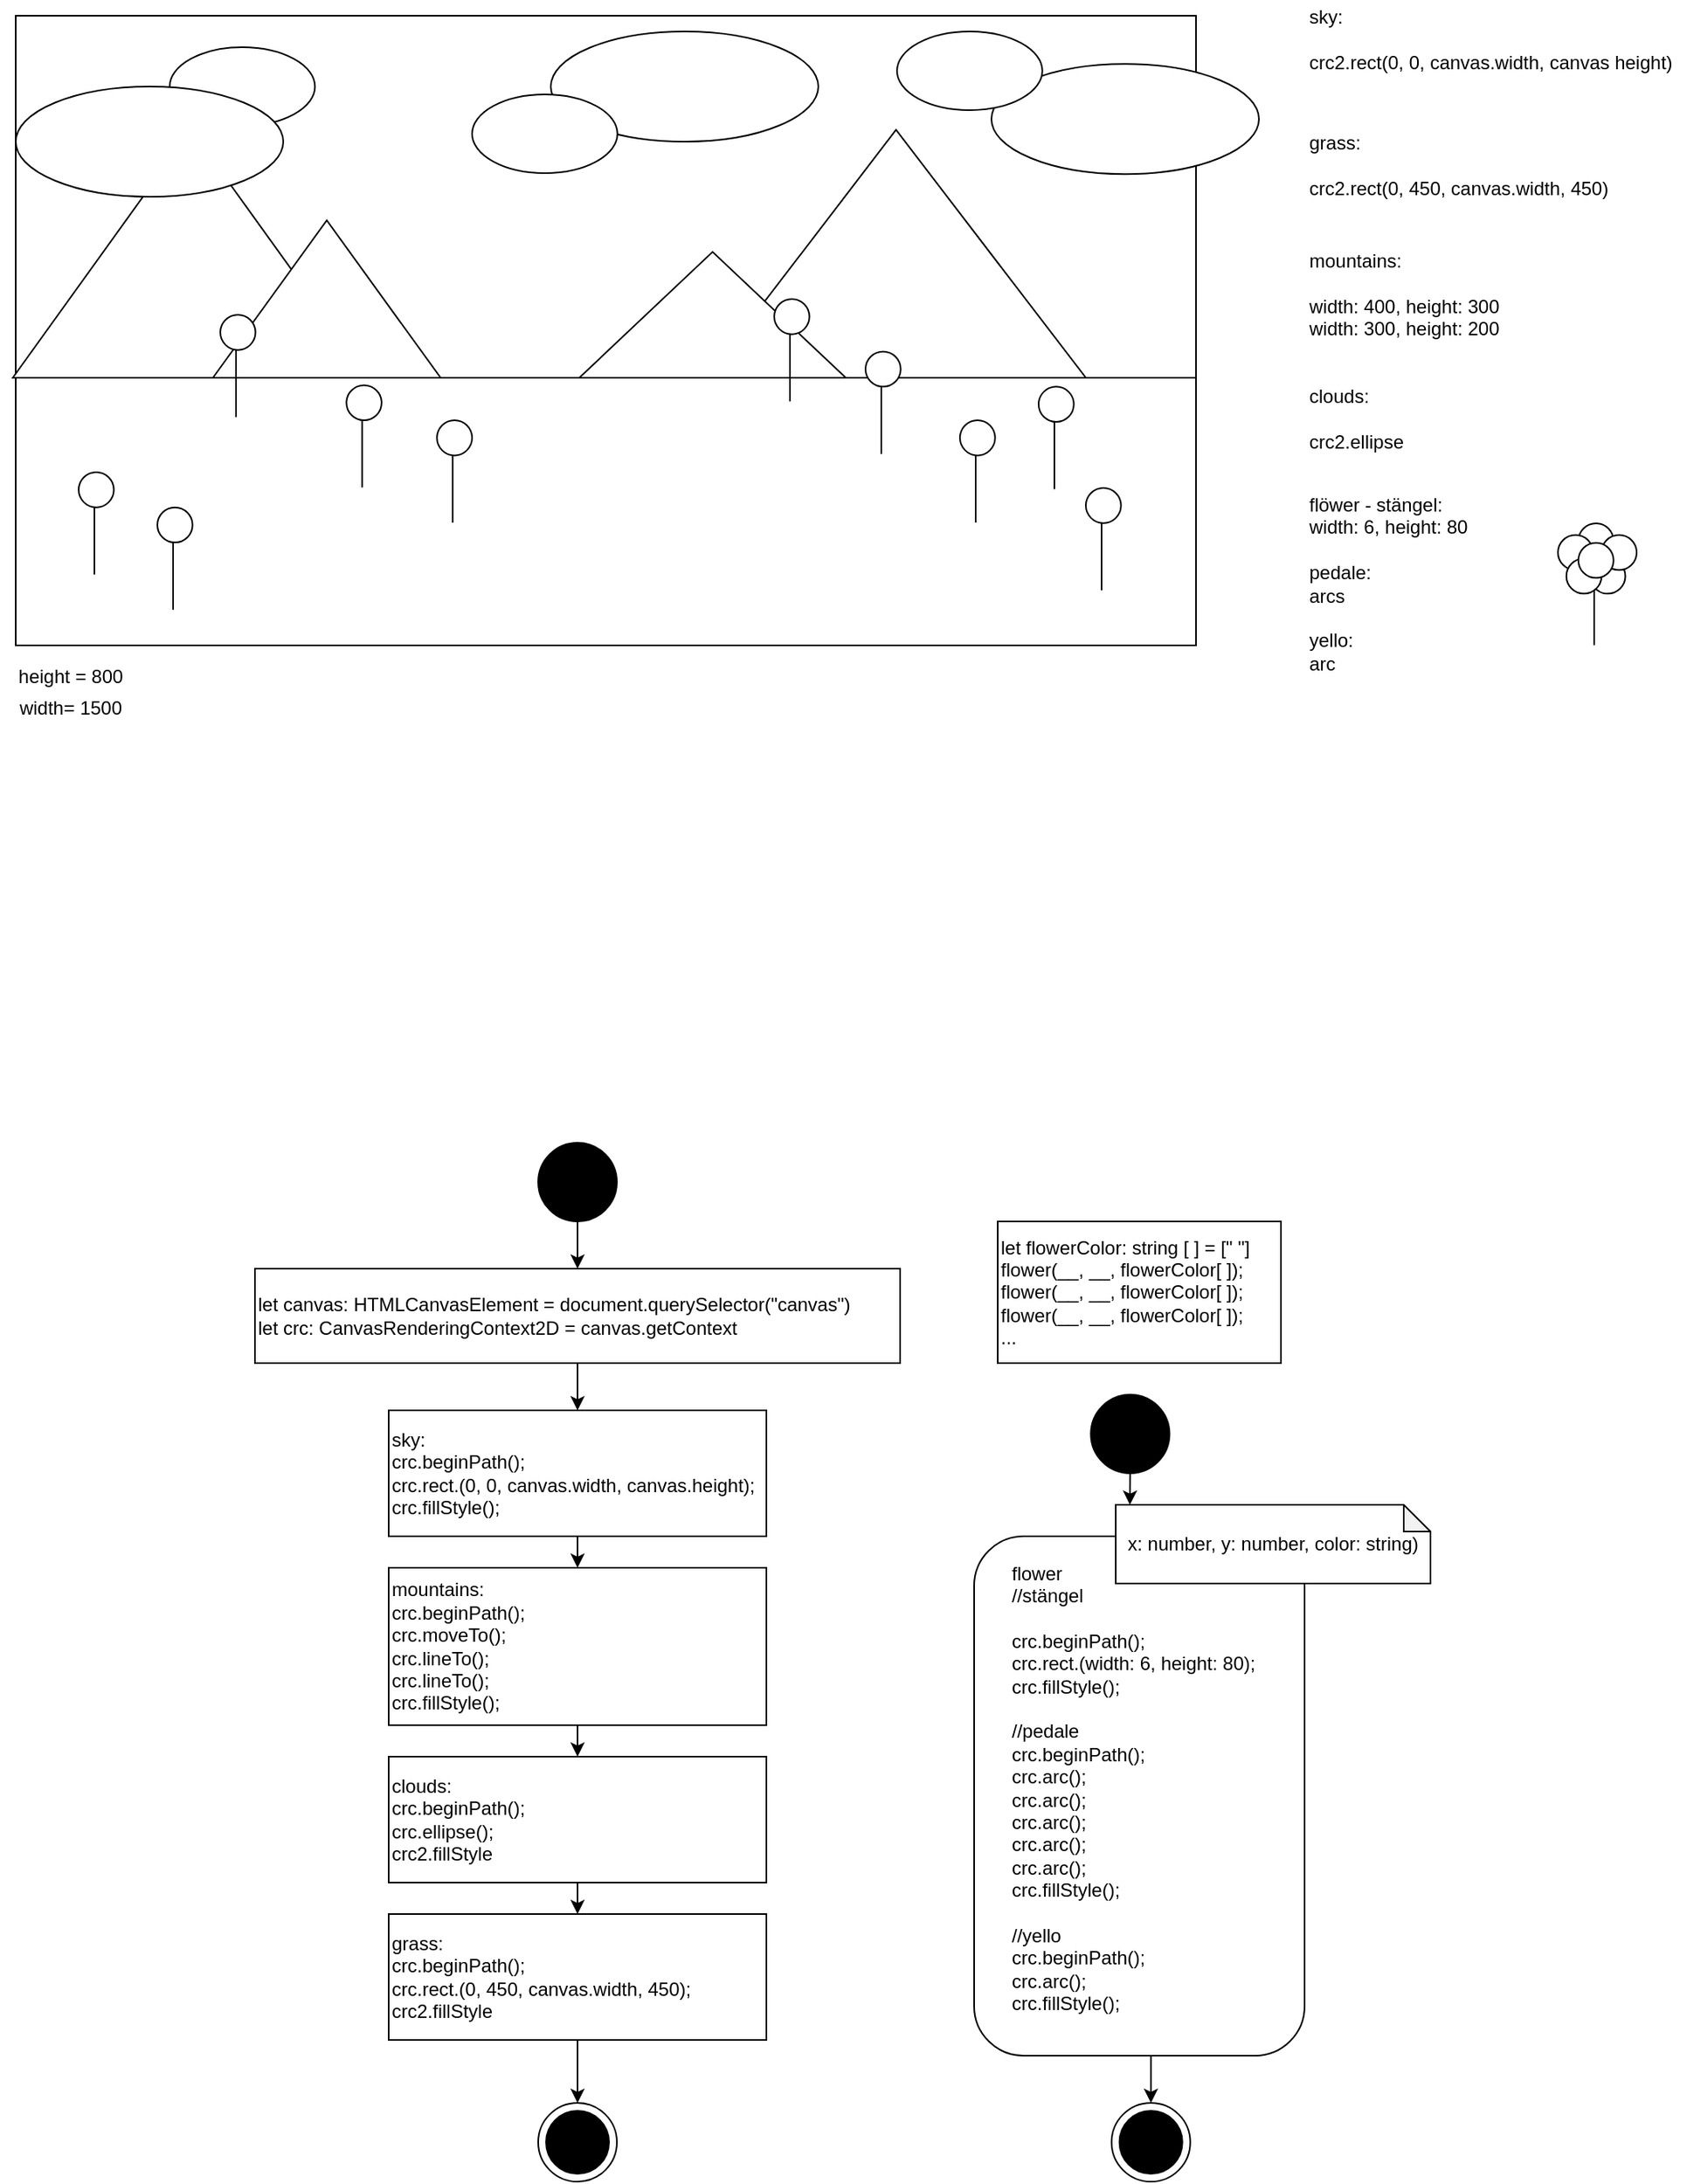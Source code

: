 <mxfile version="14.6.13" type="device"><diagram id="CB3VdxcIu9SX_x98VI6c" name="Page-1"><mxGraphModel dx="2747" dy="1247" grid="1" gridSize="10" guides="1" tooltips="1" connect="1" arrows="1" fold="1" page="1" pageScale="1" pageWidth="1169" pageHeight="827" math="0" shadow="0"><root><mxCell id="0"/><mxCell id="1" parent="0"/><mxCell id="6sSe7KlFRVSt4GX3rTPw-1" value="" style="rounded=0;whiteSpace=wrap;html=1;" parent="1" vertex="1"><mxGeometry x="59" y="194" width="750" height="400" as="geometry"/></mxCell><mxCell id="6sSe7KlFRVSt4GX3rTPw-2" value="" style="rounded=0;whiteSpace=wrap;html=1;" parent="1" vertex="1"><mxGeometry x="59" y="424" width="750" height="170" as="geometry"/></mxCell><mxCell id="jPpT3p6YUMCDIQQB51Po-1" value="" style="triangle;whiteSpace=wrap;html=1;rotation=-90;" parent="1" vertex="1"><mxGeometry x="539.63" y="224.63" width="157.5" height="241.25" as="geometry"/></mxCell><mxCell id="jPpT3p6YUMCDIQQB51Po-2" value="" style="triangle;whiteSpace=wrap;html=1;rotation=-90;" parent="1" vertex="1"><mxGeometry x="461.81" y="299.32" width="80" height="169.37" as="geometry"/></mxCell><mxCell id="jPpT3p6YUMCDIQQB51Po-3" value="" style="triangle;whiteSpace=wrap;html=1;rotation=-90;" parent="1" vertex="1"><mxGeometry x="91.65" y="231.98" width="157.5" height="226.56" as="geometry"/></mxCell><mxCell id="jPpT3p6YUMCDIQQB51Po-4" value="" style="triangle;whiteSpace=wrap;html=1;rotation=-90;" parent="1" vertex="1"><mxGeometry x="206.65" y="301.67" width="100" height="144.68" as="geometry"/></mxCell><mxCell id="jPpT3p6YUMCDIQQB51Po-6" value="" style="ellipse;whiteSpace=wrap;html=1;" parent="1" vertex="1"><mxGeometry x="399" y="204" width="170" height="70" as="geometry"/></mxCell><mxCell id="jPpT3p6YUMCDIQQB51Po-7" value="" style="ellipse;whiteSpace=wrap;html=1;" parent="1" vertex="1"><mxGeometry x="349" y="244" width="92.35" height="50" as="geometry"/></mxCell><mxCell id="jPpT3p6YUMCDIQQB51Po-8" value="" style="ellipse;whiteSpace=wrap;html=1;" parent="1" vertex="1"><mxGeometry x="679" y="224.63" width="170" height="70" as="geometry"/></mxCell><mxCell id="jPpT3p6YUMCDIQQB51Po-9" value="" style="ellipse;whiteSpace=wrap;html=1;" parent="1" vertex="1"><mxGeometry x="619" y="204" width="92.35" height="50" as="geometry"/></mxCell><mxCell id="jPpT3p6YUMCDIQQB51Po-10" value="" style="ellipse;whiteSpace=wrap;html=1;" parent="1" vertex="1"><mxGeometry x="156.8" y="214" width="92.35" height="50" as="geometry"/></mxCell><mxCell id="jPpT3p6YUMCDIQQB51Po-11" value="" style="ellipse;whiteSpace=wrap;html=1;" parent="1" vertex="1"><mxGeometry x="59.0" y="239" width="170" height="70" as="geometry"/></mxCell><mxCell id="jPpT3p6YUMCDIQQB51Po-13" value="" style="endArrow=none;html=1;" parent="1" edge="1"><mxGeometry width="50" height="50" relative="1" as="geometry"><mxPoint x="109" y="549.01" as="sourcePoint"/><mxPoint x="109" y="499" as="targetPoint"/></mxGeometry></mxCell><mxCell id="jPpT3p6YUMCDIQQB51Po-14" value="" style="ellipse;whiteSpace=wrap;html=1;aspect=fixed;" parent="1" vertex="1"><mxGeometry x="99" y="484" width="22.33" height="22.33" as="geometry"/></mxCell><mxCell id="jPpT3p6YUMCDIQQB51Po-15" value="" style="endArrow=none;html=1;" parent="1" edge="1"><mxGeometry width="50" height="50" relative="1" as="geometry"><mxPoint x="199" y="449.01" as="sourcePoint"/><mxPoint x="199" y="399" as="targetPoint"/></mxGeometry></mxCell><mxCell id="jPpT3p6YUMCDIQQB51Po-16" value="" style="ellipse;whiteSpace=wrap;html=1;aspect=fixed;" parent="1" vertex="1"><mxGeometry x="189" y="384" width="22.33" height="22.33" as="geometry"/></mxCell><mxCell id="jPpT3p6YUMCDIQQB51Po-17" value="" style="endArrow=none;html=1;" parent="1" edge="1"><mxGeometry width="50" height="50" relative="1" as="geometry"><mxPoint x="159" y="571.34" as="sourcePoint"/><mxPoint x="159" y="521.33" as="targetPoint"/></mxGeometry></mxCell><mxCell id="jPpT3p6YUMCDIQQB51Po-18" value="" style="ellipse;whiteSpace=wrap;html=1;aspect=fixed;" parent="1" vertex="1"><mxGeometry x="149" y="506.33" width="22.33" height="22.33" as="geometry"/></mxCell><mxCell id="jPpT3p6YUMCDIQQB51Po-19" value="" style="endArrow=none;html=1;" parent="1" edge="1"><mxGeometry width="50" height="50" relative="1" as="geometry"><mxPoint x="279.15" y="493.7" as="sourcePoint"/><mxPoint x="279.15" y="443.69" as="targetPoint"/></mxGeometry></mxCell><mxCell id="jPpT3p6YUMCDIQQB51Po-20" value="" style="ellipse;whiteSpace=wrap;html=1;aspect=fixed;" parent="1" vertex="1"><mxGeometry x="269.15" y="428.69" width="22.33" height="22.33" as="geometry"/></mxCell><mxCell id="jPpT3p6YUMCDIQQB51Po-21" value="" style="endArrow=none;html=1;" parent="1" edge="1"><mxGeometry width="50" height="50" relative="1" as="geometry"><mxPoint x="336.65" y="516.03" as="sourcePoint"/><mxPoint x="336.65" y="466.02" as="targetPoint"/></mxGeometry></mxCell><mxCell id="jPpT3p6YUMCDIQQB51Po-22" value="" style="ellipse;whiteSpace=wrap;html=1;aspect=fixed;" parent="1" vertex="1"><mxGeometry x="326.65" y="451.02" width="22.33" height="22.33" as="geometry"/></mxCell><mxCell id="jPpT3p6YUMCDIQQB51Po-23" value="" style="endArrow=none;html=1;" parent="1" edge="1"><mxGeometry width="50" height="50" relative="1" as="geometry"><mxPoint x="551" y="439.01" as="sourcePoint"/><mxPoint x="551" y="389" as="targetPoint"/></mxGeometry></mxCell><mxCell id="jPpT3p6YUMCDIQQB51Po-24" value="" style="ellipse;whiteSpace=wrap;html=1;aspect=fixed;" parent="1" vertex="1"><mxGeometry x="541" y="374" width="22.33" height="22.33" as="geometry"/></mxCell><mxCell id="jPpT3p6YUMCDIQQB51Po-25" value="" style="endArrow=none;html=1;" parent="1" edge="1"><mxGeometry width="50" height="50" relative="1" as="geometry"><mxPoint x="609" y="472.36" as="sourcePoint"/><mxPoint x="609" y="422.35" as="targetPoint"/></mxGeometry></mxCell><mxCell id="jPpT3p6YUMCDIQQB51Po-26" value="" style="ellipse;whiteSpace=wrap;html=1;aspect=fixed;" parent="1" vertex="1"><mxGeometry x="599" y="407.35" width="22.33" height="22.33" as="geometry"/></mxCell><mxCell id="jPpT3p6YUMCDIQQB51Po-27" value="" style="endArrow=none;html=1;" parent="1" edge="1"><mxGeometry width="50" height="50" relative="1" as="geometry"><mxPoint x="669" y="516.03" as="sourcePoint"/><mxPoint x="669" y="466.02" as="targetPoint"/></mxGeometry></mxCell><mxCell id="jPpT3p6YUMCDIQQB51Po-28" value="" style="ellipse;whiteSpace=wrap;html=1;aspect=fixed;" parent="1" vertex="1"><mxGeometry x="659" y="451.02" width="22.33" height="22.33" as="geometry"/></mxCell><mxCell id="jPpT3p6YUMCDIQQB51Po-29" value="" style="endArrow=none;html=1;" parent="1" edge="1"><mxGeometry width="50" height="50" relative="1" as="geometry"><mxPoint x="719" y="494.69" as="sourcePoint"/><mxPoint x="719" y="444.68" as="targetPoint"/></mxGeometry></mxCell><mxCell id="jPpT3p6YUMCDIQQB51Po-30" value="" style="ellipse;whiteSpace=wrap;html=1;aspect=fixed;" parent="1" vertex="1"><mxGeometry x="709" y="429.68" width="22.33" height="22.33" as="geometry"/></mxCell><mxCell id="jPpT3p6YUMCDIQQB51Po-31" value="" style="endArrow=none;html=1;" parent="1" edge="1"><mxGeometry width="50" height="50" relative="1" as="geometry"><mxPoint x="749" y="559.01" as="sourcePoint"/><mxPoint x="749" y="509" as="targetPoint"/></mxGeometry></mxCell><mxCell id="jPpT3p6YUMCDIQQB51Po-32" value="" style="ellipse;whiteSpace=wrap;html=1;aspect=fixed;" parent="1" vertex="1"><mxGeometry x="739" y="494" width="22.33" height="22.33" as="geometry"/></mxCell><mxCell id="jPpT3p6YUMCDIQQB51Po-33" value="width= 1500" style="text;html=1;strokeColor=none;fillColor=none;align=center;verticalAlign=middle;whiteSpace=wrap;rounded=0;" parent="1" vertex="1"><mxGeometry x="49" y="624" width="90" height="20" as="geometry"/></mxCell><mxCell id="jPpT3p6YUMCDIQQB51Po-34" value="height = 800" style="text;html=1;strokeColor=none;fillColor=none;align=center;verticalAlign=middle;whiteSpace=wrap;rounded=0;" parent="1" vertex="1"><mxGeometry x="49" y="604" width="90" height="20" as="geometry"/></mxCell><mxCell id="jPpT3p6YUMCDIQQB51Po-36" value="sky: &lt;br&gt;&lt;br&gt;crc2.rect(0, 0, canvas.width, canvas height)" style="text;html=1;strokeColor=none;fillColor=none;align=left;verticalAlign=middle;whiteSpace=wrap;rounded=0;" parent="1" vertex="1"><mxGeometry x="879" y="184" width="241" height="50" as="geometry"/></mxCell><mxCell id="jPpT3p6YUMCDIQQB51Po-39" value="" style="endArrow=none;html=1;" parent="1" edge="1"><mxGeometry width="50" height="50" relative="1" as="geometry"><mxPoint x="1061.99" y="593.84" as="sourcePoint"/><mxPoint x="1061.99" y="543.83" as="targetPoint"/></mxGeometry></mxCell><mxCell id="jPpT3p6YUMCDIQQB51Po-41" value="" style="ellipse;whiteSpace=wrap;html=1;aspect=fixed;" parent="1" vertex="1"><mxGeometry x="1059.48" y="538.83" width="22.33" height="22.33" as="geometry"/></mxCell><mxCell id="jPpT3p6YUMCDIQQB51Po-42" value="" style="ellipse;whiteSpace=wrap;html=1;aspect=fixed;" parent="1" vertex="1"><mxGeometry x="1051.99" y="516.5" width="22.33" height="22.33" as="geometry"/></mxCell><mxCell id="jPpT3p6YUMCDIQQB51Po-43" value="" style="ellipse;whiteSpace=wrap;html=1;aspect=fixed;" parent="1" vertex="1"><mxGeometry x="1066.67" y="523.83" width="22.33" height="22.33" as="geometry"/></mxCell><mxCell id="jPpT3p6YUMCDIQQB51Po-44" value="" style="ellipse;whiteSpace=wrap;html=1;aspect=fixed;" parent="1" vertex="1"><mxGeometry x="1039" y="523.83" width="22.33" height="22.33" as="geometry"/></mxCell><mxCell id="jPpT3p6YUMCDIQQB51Po-45" value="" style="ellipse;whiteSpace=wrap;html=1;aspect=fixed;" parent="1" vertex="1"><mxGeometry x="1044.34" y="538.83" width="22.33" height="22.33" as="geometry"/></mxCell><mxCell id="jPpT3p6YUMCDIQQB51Po-40" value="" style="ellipse;whiteSpace=wrap;html=1;aspect=fixed;" parent="1" vertex="1"><mxGeometry x="1051.99" y="528.83" width="22.33" height="22.33" as="geometry"/></mxCell><mxCell id="vpTJLi-QxFz0uyBYNuHy-1" value="grass: &lt;br&gt;&lt;br&gt;crc2.rect(0, 450, canvas.width, 450)" style="text;html=1;strokeColor=none;fillColor=none;align=left;verticalAlign=middle;whiteSpace=wrap;rounded=0;" parent="1" vertex="1"><mxGeometry x="879" y="264" width="241" height="50" as="geometry"/></mxCell><mxCell id="vpTJLi-QxFz0uyBYNuHy-2" value="mountains: &lt;br&gt;&lt;br&gt;width: 400, height: 300&lt;br&gt;width: 300, height: 200" style="text;html=1;strokeColor=none;fillColor=none;align=left;verticalAlign=middle;whiteSpace=wrap;rounded=0;" parent="1" vertex="1"><mxGeometry x="879" y="346.33" width="241" height="50" as="geometry"/></mxCell><mxCell id="vpTJLi-QxFz0uyBYNuHy-3" value="&lt;font face=&quot;helvetica&quot;&gt;clouds:&lt;br&gt;&lt;/font&gt;&lt;br&gt;crc2.ellipse" style="text;whiteSpace=wrap;html=1;" parent="1" vertex="1"><mxGeometry x="879" y="422.19" width="150" height="60" as="geometry"/></mxCell><mxCell id="vpTJLi-QxFz0uyBYNuHy-4" value="flöwer - stängel:&lt;br&gt;width: 6, height: 80&amp;nbsp;&lt;br&gt;&lt;br&gt;pedale:&lt;br&gt;arcs&lt;br&gt;&lt;br&gt;yello:&lt;br&gt;arc" style="text;html=1;strokeColor=none;fillColor=none;align=left;verticalAlign=middle;whiteSpace=wrap;rounded=0;" parent="1" vertex="1"><mxGeometry x="879" y="496.33" width="119.85" height="117.67" as="geometry"/></mxCell><mxCell id="j-NqJyghm_Bu8OuDqNZ3-16" style="edgeStyle=orthogonalEdgeStyle;rounded=0;orthogonalLoop=1;jettySize=auto;html=1;exitX=0.5;exitY=1;exitDx=0;exitDy=0;entryX=0.5;entryY=0;entryDx=0;entryDy=0;" edge="1" parent="1" source="j-NqJyghm_Bu8OuDqNZ3-2" target="j-NqJyghm_Bu8OuDqNZ3-3"><mxGeometry relative="1" as="geometry"/></mxCell><mxCell id="j-NqJyghm_Bu8OuDqNZ3-2" value="" style="ellipse;whiteSpace=wrap;html=1;aspect=fixed;fillColor=#000000;" vertex="1" parent="1"><mxGeometry x="391" y="910" width="50" height="50" as="geometry"/></mxCell><mxCell id="j-NqJyghm_Bu8OuDqNZ3-17" style="edgeStyle=orthogonalEdgeStyle;rounded=0;orthogonalLoop=1;jettySize=auto;html=1;exitX=0.5;exitY=1;exitDx=0;exitDy=0;entryX=0.5;entryY=0;entryDx=0;entryDy=0;" edge="1" parent="1" source="j-NqJyghm_Bu8OuDqNZ3-3" target="j-NqJyghm_Bu8OuDqNZ3-7"><mxGeometry relative="1" as="geometry"/></mxCell><mxCell id="j-NqJyghm_Bu8OuDqNZ3-3" value="let canvas: HTMLCanvasElement = document.querySelector(&quot;canvas&quot;)&lt;br&gt;let crc: CanvasRenderingContext2D = canvas.getContext" style="rounded=0;whiteSpace=wrap;html=1;align=left;" vertex="1" parent="1"><mxGeometry x="211" y="990" width="410" height="60" as="geometry"/></mxCell><mxCell id="j-NqJyghm_Bu8OuDqNZ3-4" value="" style="ellipse;whiteSpace=wrap;html=1;aspect=fixed;fillColor=#000000;" vertex="1" parent="1"><mxGeometry x="396" y="1525" width="40" height="40" as="geometry"/></mxCell><mxCell id="j-NqJyghm_Bu8OuDqNZ3-5" value="" style="ellipse;whiteSpace=wrap;html=1;aspect=fixed;fillColor=none;shadow=0;strokeColor=#000000;" vertex="1" parent="1"><mxGeometry x="391" y="1520" width="50" height="50" as="geometry"/></mxCell><mxCell id="j-NqJyghm_Bu8OuDqNZ3-18" style="edgeStyle=orthogonalEdgeStyle;rounded=0;orthogonalLoop=1;jettySize=auto;html=1;exitX=0.5;exitY=1;exitDx=0;exitDy=0;entryX=0.5;entryY=0;entryDx=0;entryDy=0;" edge="1" parent="1" source="j-NqJyghm_Bu8OuDqNZ3-7" target="j-NqJyghm_Bu8OuDqNZ3-10"><mxGeometry relative="1" as="geometry"/></mxCell><mxCell id="j-NqJyghm_Bu8OuDqNZ3-7" value="sky:&lt;br&gt;crc.beginPath();&lt;br&gt;crc.rect.(0, 0, canvas.width, canvas.height);&lt;br&gt;crc.fillStyle();" style="rounded=0;whiteSpace=wrap;html=1;shadow=0;strokeColor=#000000;fillColor=none;align=left;" vertex="1" parent="1"><mxGeometry x="296" y="1080" width="240" height="80" as="geometry"/></mxCell><mxCell id="j-NqJyghm_Bu8OuDqNZ3-21" style="edgeStyle=orthogonalEdgeStyle;rounded=0;orthogonalLoop=1;jettySize=auto;html=1;exitX=0.5;exitY=1;exitDx=0;exitDy=0;entryX=0.5;entryY=0;entryDx=0;entryDy=0;" edge="1" parent="1" source="j-NqJyghm_Bu8OuDqNZ3-9" target="j-NqJyghm_Bu8OuDqNZ3-5"><mxGeometry relative="1" as="geometry"/></mxCell><mxCell id="j-NqJyghm_Bu8OuDqNZ3-9" value="grass:&lt;br&gt;crc.beginPath();&lt;br&gt;crc.rect.(0, 450, canvas.width, 450);&lt;br&gt;crc2.fillStyle" style="rounded=0;whiteSpace=wrap;html=1;shadow=0;strokeColor=#000000;fillColor=none;align=left;" vertex="1" parent="1"><mxGeometry x="296" y="1400" width="240" height="80" as="geometry"/></mxCell><mxCell id="j-NqJyghm_Bu8OuDqNZ3-19" style="edgeStyle=orthogonalEdgeStyle;rounded=0;orthogonalLoop=1;jettySize=auto;html=1;exitX=0.5;exitY=1;exitDx=0;exitDy=0;entryX=0.5;entryY=0;entryDx=0;entryDy=0;" edge="1" parent="1" source="j-NqJyghm_Bu8OuDqNZ3-10" target="j-NqJyghm_Bu8OuDqNZ3-11"><mxGeometry relative="1" as="geometry"/></mxCell><mxCell id="j-NqJyghm_Bu8OuDqNZ3-10" value="mountains:&lt;br&gt;crc.beginPath();&lt;br&gt;crc.moveTo();&lt;br&gt;crc.lineTo();&lt;br&gt;crc.lineTo();&lt;br&gt;crc.fillStyle();" style="rounded=0;whiteSpace=wrap;html=1;shadow=0;strokeColor=#000000;fillColor=none;align=left;" vertex="1" parent="1"><mxGeometry x="296" y="1180" width="240" height="100" as="geometry"/></mxCell><mxCell id="j-NqJyghm_Bu8OuDqNZ3-20" style="edgeStyle=orthogonalEdgeStyle;rounded=0;orthogonalLoop=1;jettySize=auto;html=1;exitX=0.5;exitY=1;exitDx=0;exitDy=0;entryX=0.5;entryY=0;entryDx=0;entryDy=0;" edge="1" parent="1" source="j-NqJyghm_Bu8OuDqNZ3-11" target="j-NqJyghm_Bu8OuDqNZ3-9"><mxGeometry relative="1" as="geometry"/></mxCell><mxCell id="j-NqJyghm_Bu8OuDqNZ3-11" value="clouds:&lt;br&gt;crc.beginPath();&lt;br&gt;crc.ellipse();&lt;br&gt;crc2.fillStyle" style="rounded=0;whiteSpace=wrap;html=1;shadow=0;strokeColor=#000000;fillColor=none;align=left;" vertex="1" parent="1"><mxGeometry x="296" y="1300" width="240" height="80" as="geometry"/></mxCell><mxCell id="j-NqJyghm_Bu8OuDqNZ3-12" value="" style="rounded=1;whiteSpace=wrap;html=1;shadow=0;strokeColor=#000000;fillColor=none;align=left;" vertex="1" parent="1"><mxGeometry x="668" y="1160" width="210" height="330" as="geometry"/></mxCell><mxCell id="j-NqJyghm_Bu8OuDqNZ3-13" value="x: number, y: number, color: string)" style="shape=note;whiteSpace=wrap;html=1;backgroundOutline=1;darkOpacity=0.05;shadow=0;strokeColor=#000000;fillColor=#FFFFFF;size=17;" vertex="1" parent="1"><mxGeometry x="758" y="1140" width="200" height="50" as="geometry"/></mxCell><mxCell id="j-NqJyghm_Bu8OuDqNZ3-25" style="edgeStyle=orthogonalEdgeStyle;rounded=0;orthogonalLoop=1;jettySize=auto;html=1;exitX=0.5;exitY=1;exitDx=0;exitDy=0;entryX=0.5;entryY=0;entryDx=0;entryDy=0;" edge="1" parent="1" source="j-NqJyghm_Bu8OuDqNZ3-14" target="j-NqJyghm_Bu8OuDqNZ3-24"><mxGeometry relative="1" as="geometry"/></mxCell><mxCell id="j-NqJyghm_Bu8OuDqNZ3-14" value="&lt;span&gt;flower&lt;/span&gt;&lt;br&gt;&lt;span&gt;//stängel&lt;/span&gt;&lt;br&gt;&lt;br&gt;&lt;span&gt;crc.beginPath();&lt;/span&gt;&lt;br&gt;&lt;span&gt;crc.rect.(width: 6, height: 80);&lt;/span&gt;&lt;br&gt;&lt;span&gt;crc.fillStyle();&lt;/span&gt;&lt;br&gt;&lt;br&gt;&lt;span&gt;//pedale&lt;/span&gt;&lt;br&gt;&lt;span&gt;crc.beginPath();&lt;/span&gt;&lt;br&gt;&lt;span&gt;crc.arc();&lt;/span&gt;&lt;br&gt;&lt;span&gt;crc.arc();&lt;/span&gt;&lt;br&gt;&lt;span&gt;crc.arc();&lt;/span&gt;&lt;br&gt;&lt;span&gt;crc.arc();&lt;/span&gt;&lt;br&gt;&lt;span&gt;crc.arc();&lt;/span&gt;&lt;br&gt;&lt;span&gt;crc.fillStyle();&lt;/span&gt;&lt;br&gt;&lt;br&gt;&lt;span&gt;//yello&lt;/span&gt;&lt;br&gt;&lt;span&gt;crc.beginPath();&lt;/span&gt;&lt;br&gt;&lt;span&gt;crc.arc();&lt;/span&gt;&lt;br&gt;&lt;span&gt;crc.fillStyle();&lt;/span&gt;" style="text;html=1;strokeColor=none;fillColor=none;align=left;verticalAlign=middle;whiteSpace=wrap;rounded=0;shadow=0;" vertex="1" parent="1"><mxGeometry x="690.35" y="1150" width="180" height="340" as="geometry"/></mxCell><mxCell id="j-NqJyghm_Bu8OuDqNZ3-22" style="edgeStyle=orthogonalEdgeStyle;rounded=0;orthogonalLoop=1;jettySize=auto;html=1;exitX=0.5;exitY=1;exitDx=0;exitDy=0;entryX=0.045;entryY=0;entryDx=0;entryDy=0;entryPerimeter=0;" edge="1" parent="1" source="j-NqJyghm_Bu8OuDqNZ3-15" target="j-NqJyghm_Bu8OuDqNZ3-13"><mxGeometry relative="1" as="geometry"/></mxCell><mxCell id="j-NqJyghm_Bu8OuDqNZ3-15" value="" style="ellipse;whiteSpace=wrap;html=1;aspect=fixed;fillColor=#000000;" vertex="1" parent="1"><mxGeometry x="742.17" y="1070" width="50" height="50" as="geometry"/></mxCell><mxCell id="j-NqJyghm_Bu8OuDqNZ3-23" value="" style="ellipse;whiteSpace=wrap;html=1;aspect=fixed;fillColor=#000000;" vertex="1" parent="1"><mxGeometry x="760.35" y="1525" width="40" height="40" as="geometry"/></mxCell><mxCell id="j-NqJyghm_Bu8OuDqNZ3-24" value="" style="ellipse;whiteSpace=wrap;html=1;aspect=fixed;fillColor=none;shadow=0;strokeColor=#000000;" vertex="1" parent="1"><mxGeometry x="755.35" y="1520" width="50" height="50" as="geometry"/></mxCell><mxCell id="j-NqJyghm_Bu8OuDqNZ3-26" value="let flowerColor: string [ ] = [&quot; &quot;]&lt;br&gt;flower(__, __, flowerColor[ ]);&lt;br&gt;flower(__, __, flowerColor[ ]);&lt;br&gt;flower(__, __, flowerColor[ ]);&lt;br&gt;..." style="rounded=0;whiteSpace=wrap;html=1;shadow=0;strokeColor=#000000;fillColor=#FFFFFF;align=left;" vertex="1" parent="1"><mxGeometry x="683" y="960" width="180" height="90" as="geometry"/></mxCell></root></mxGraphModel></diagram></mxfile>